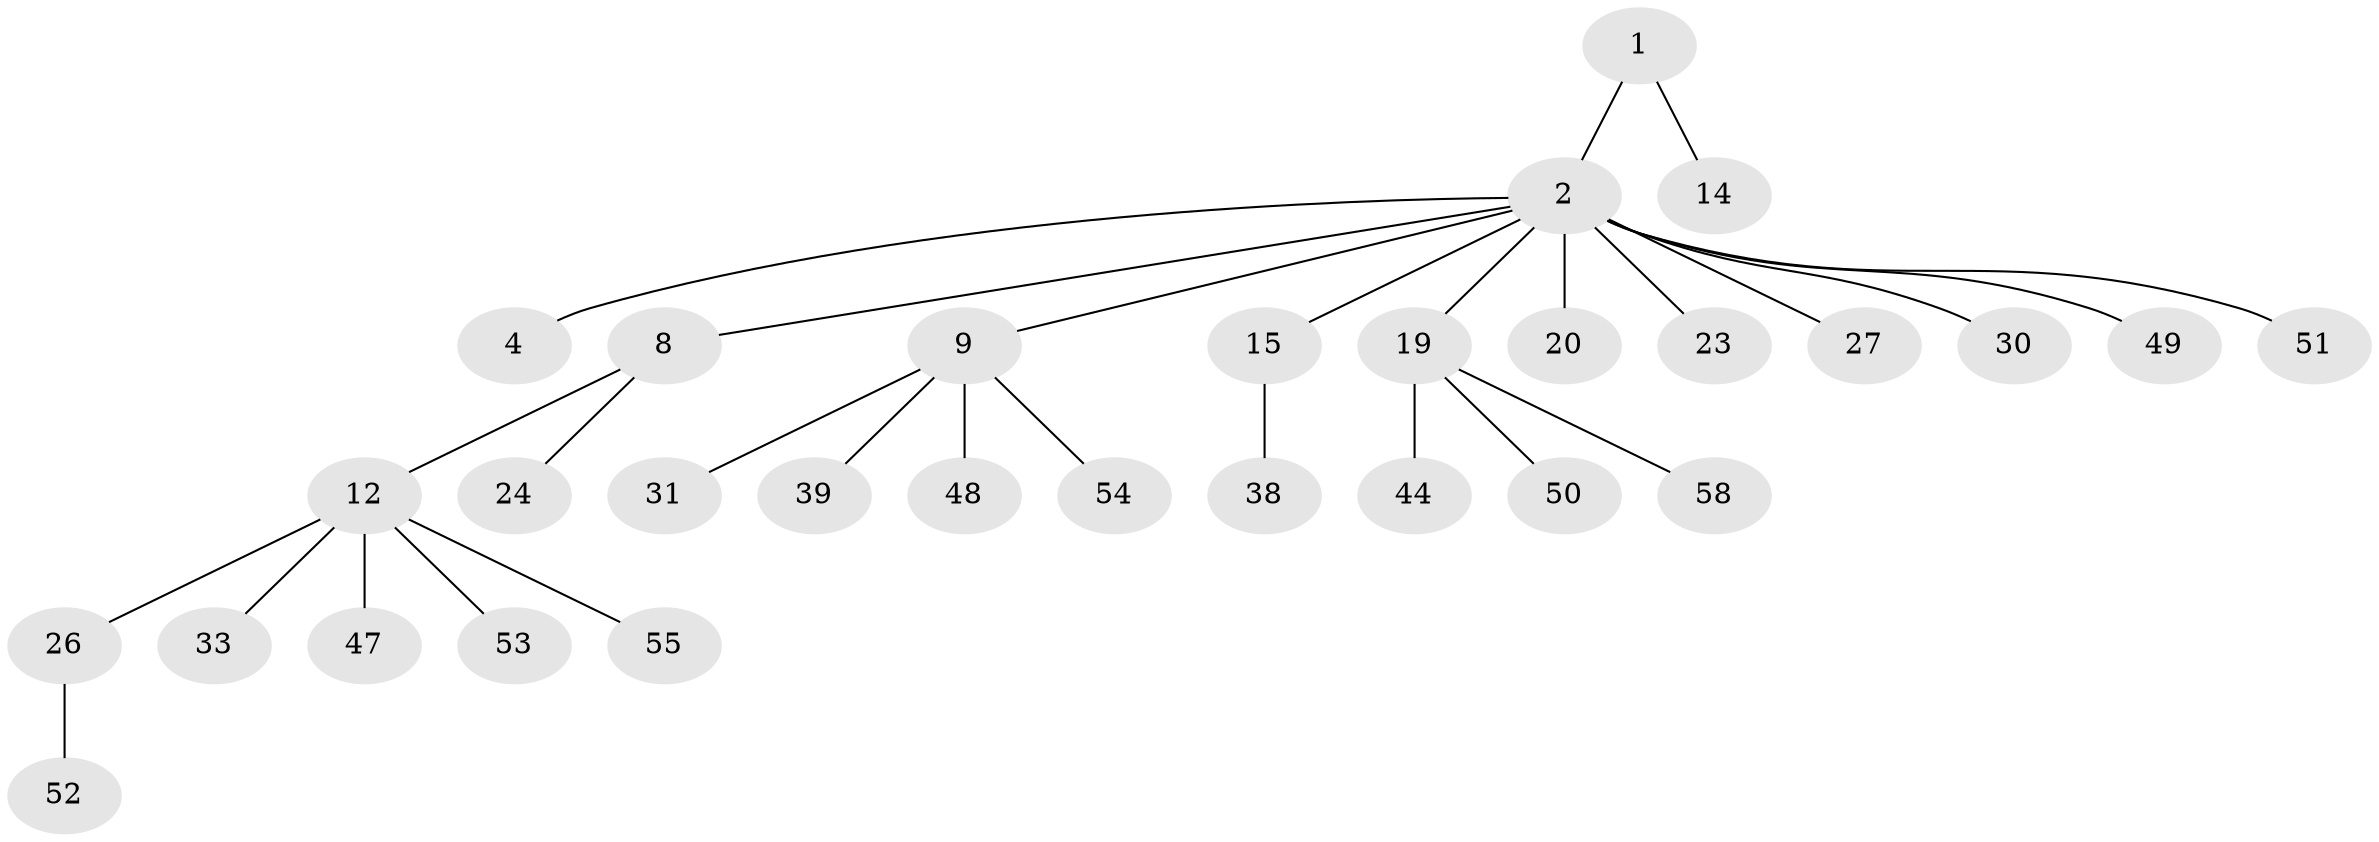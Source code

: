 // original degree distribution, {2: 0.21666666666666667, 5: 0.05, 3: 0.18333333333333332, 6: 0.016666666666666666, 1: 0.5, 4: 0.03333333333333333}
// Generated by graph-tools (version 1.1) at 2025/15/03/09/25 04:15:31]
// undirected, 30 vertices, 29 edges
graph export_dot {
graph [start="1"]
  node [color=gray90,style=filled];
  1;
  2 [super="+13+5+6+3"];
  4 [super="+43+16"];
  8 [super="+10"];
  9 [super="+25+32"];
  12 [super="+17"];
  14 [super="+22+36"];
  15 [super="+42"];
  19 [super="+34"];
  20;
  23;
  24 [super="+28"];
  26 [super="+60"];
  27;
  30;
  31 [super="+57"];
  33;
  38;
  39;
  44;
  47 [super="+56"];
  48;
  49;
  50;
  51;
  52;
  53;
  54;
  55;
  58;
  1 -- 2;
  1 -- 14;
  2 -- 30;
  2 -- 51;
  2 -- 20;
  2 -- 23;
  2 -- 8;
  2 -- 9;
  2 -- 15;
  2 -- 19;
  2 -- 27;
  2 -- 49;
  2 -- 4;
  8 -- 24;
  8 -- 12;
  9 -- 31;
  9 -- 54;
  9 -- 39;
  9 -- 48;
  12 -- 47;
  12 -- 33;
  12 -- 53;
  12 -- 55;
  12 -- 26;
  15 -- 38;
  19 -- 50;
  19 -- 44;
  19 -- 58;
  26 -- 52;
}
